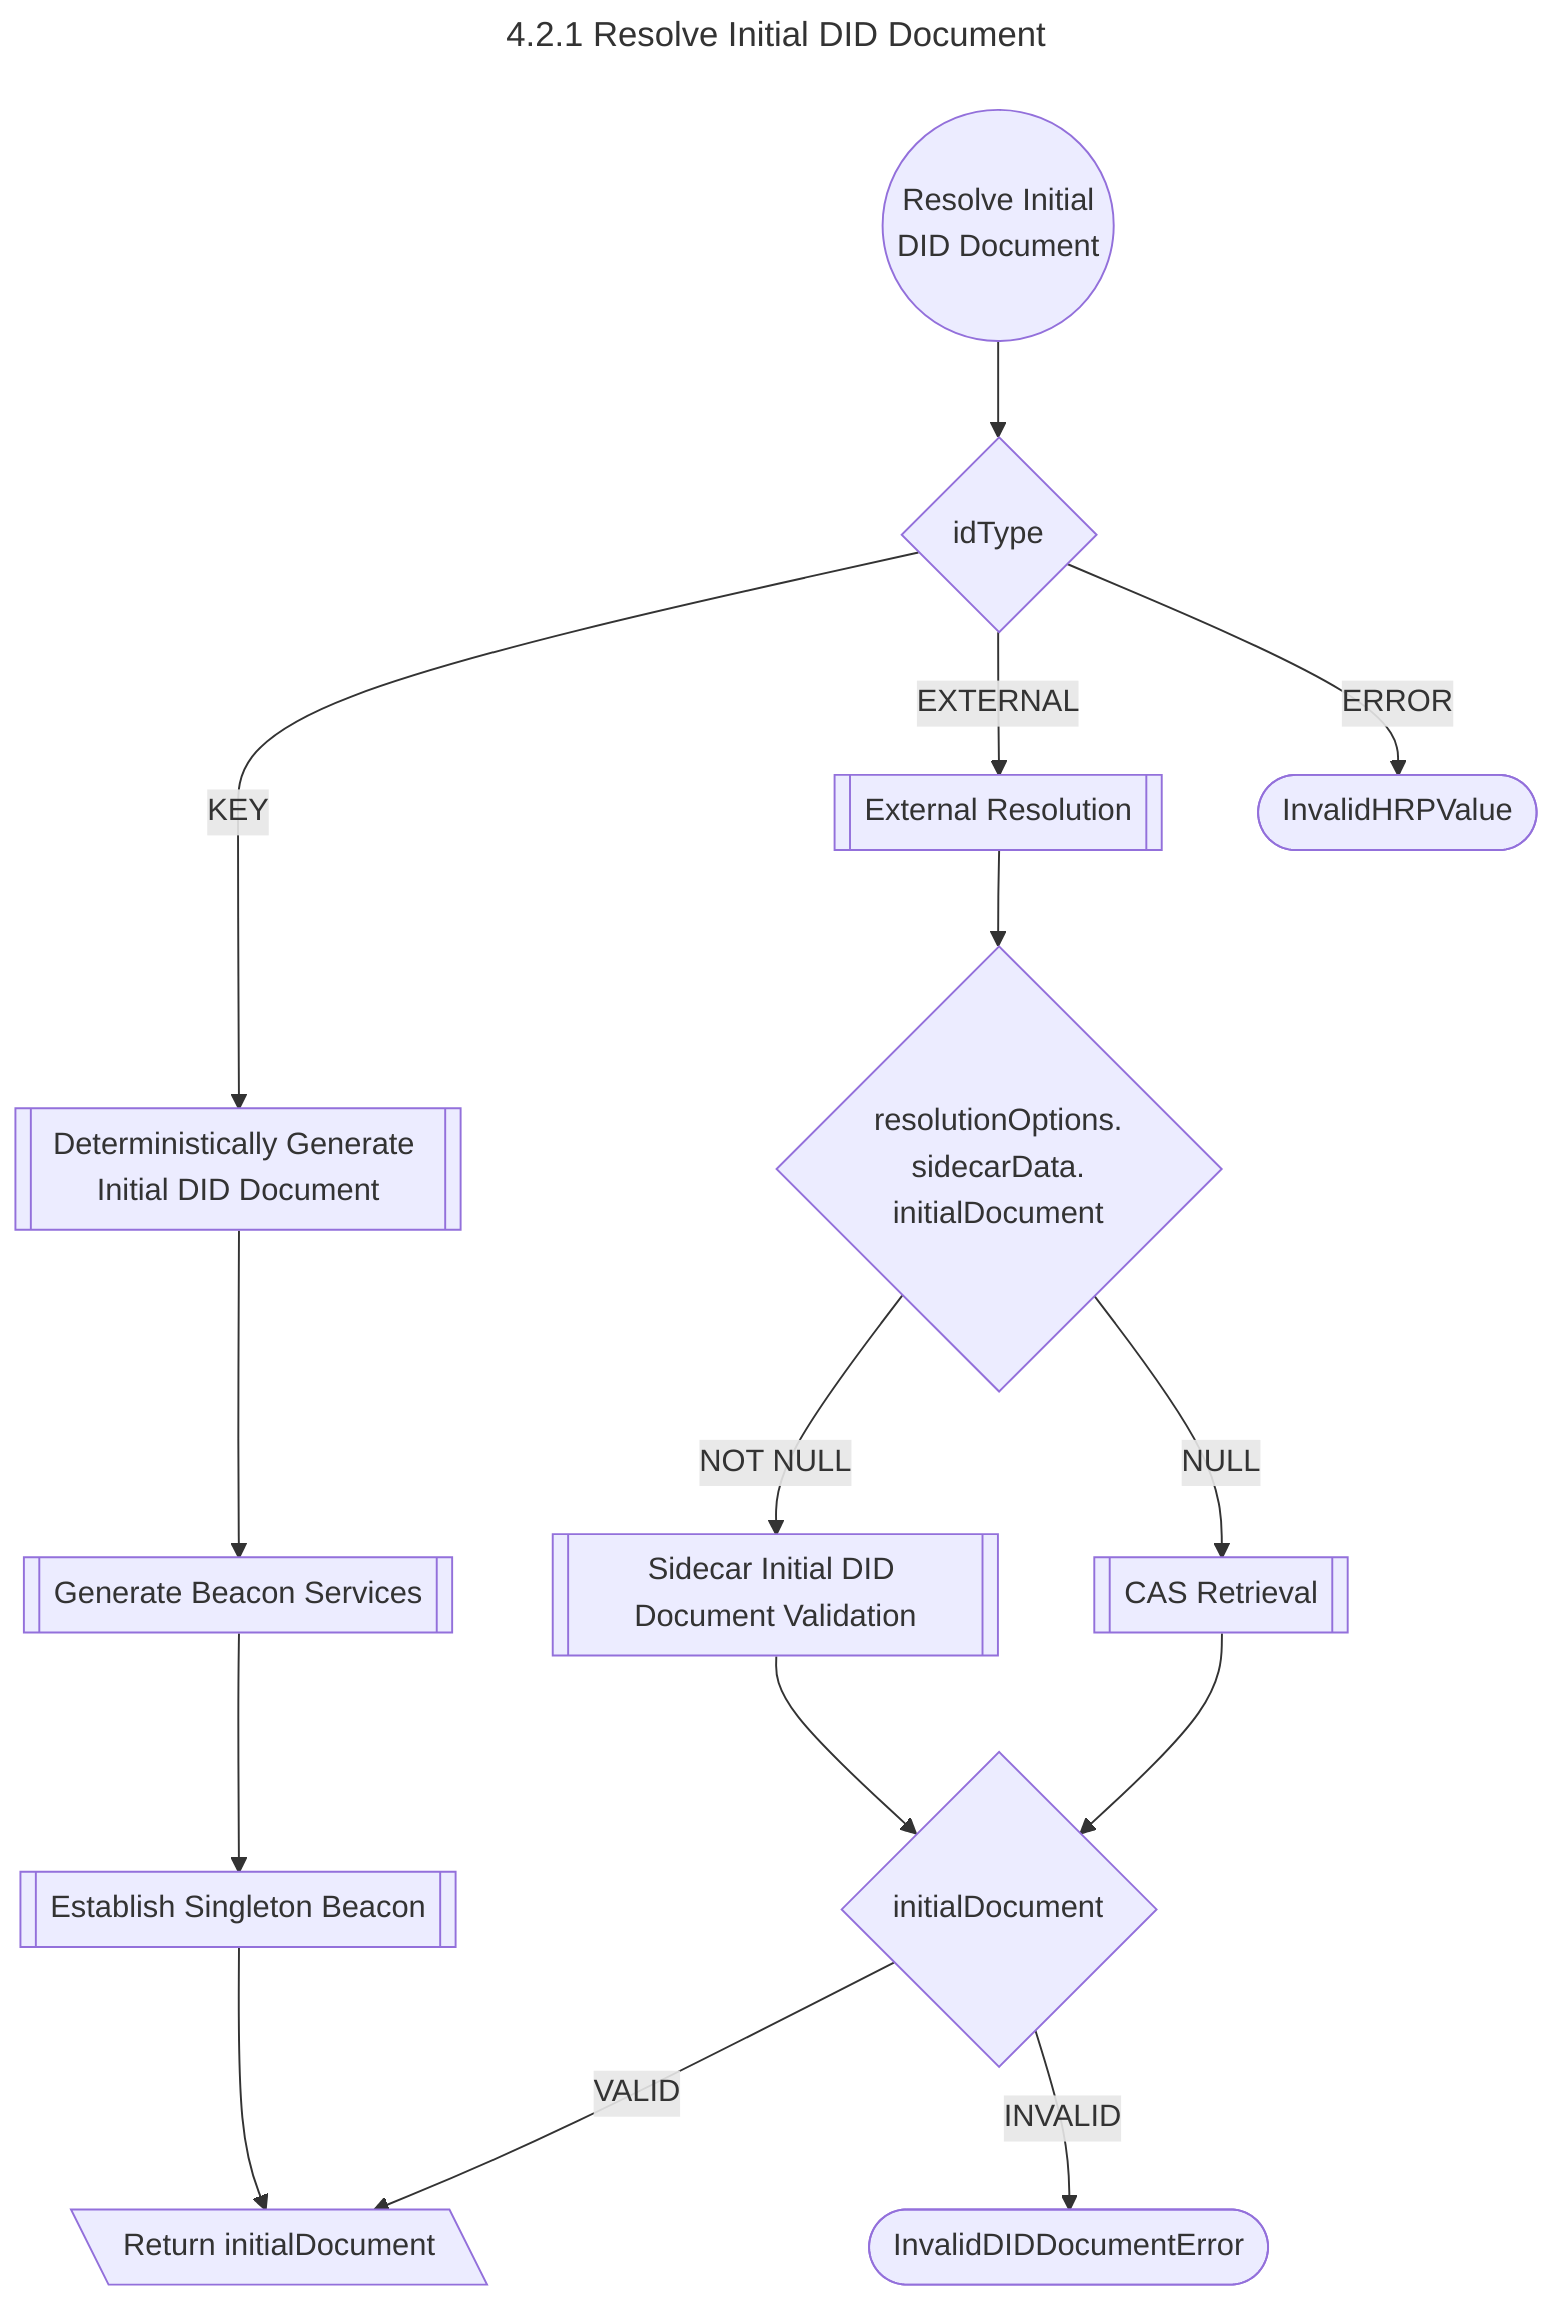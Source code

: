 ---
title: 4.2.1 Resolve Initial DID Document
---

flowchart TD

    Start@{ shape: circle, label: "Resolve Initial<br>DID Document" } --> CheckIdType{ idType }

    %% Deterministic Path
    CheckIdType -->|KEY| Deterministic@{ shape: subproc, label: "Deterministically Generate Initial DID Document" }
    Deterministic --> GenerateBeacon@{ shape: subproc, label: "Generate Beacon Services" }
    GenerateBeacon --> EstablishSingleton@{ shape: subproc, label: "Establish Singleton Beacon" }

    %% External Path
    CheckIdType -->|EXTERNAL| External@{ shape: subproc, label: "External Resolution" }
    External -->CheckSidecarData{resolutionOptions.<br>sidecarData.<br>initialDocument}
    CheckSidecarData-->|NOT NULL| SidecarValidate@{ shape: subproc, label: "Sidecar Initial DID Document Validation" }
    CheckSidecarData-->|NULL| CasRetrieval@{ shape: subproc, label: "CAS Retrieval" }
    CasRetrieval-->CheckInitialDocument{ initialDocument }
    SidecarValidate-->CheckInitialDocument
    CheckInitialDocument-->|VALID| ReturnInitialDocument@{ shape: lean-l, label: "Return initialDocument" }

    %% Error
    CheckIdType -->|ERROR| InvalidHRPValue@{ shape: stadium, label: "InvalidHRPValue" }
    CheckInitialDocument-->|INVALID| InvalidDIDDocumentError@{ shape: stadium, label: "InvalidDIDDocumentError" }

    %% Return
    EstablishSingleton --> ReturnInitialDocument